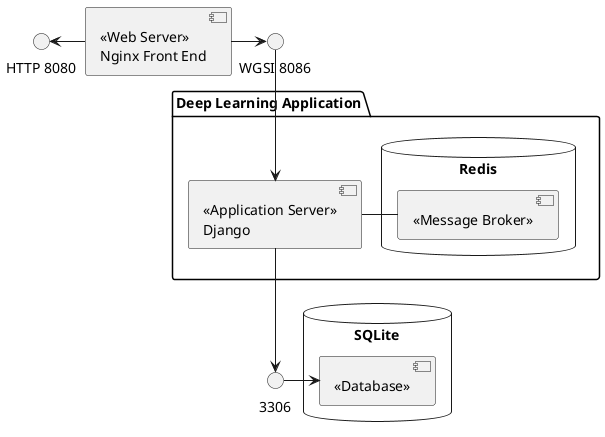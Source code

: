 @startuml

[<<Web Server>>\nNginx Front End] as Nginx

package "Deep Learning Application" {
    [<<Application Server>>\nDjango] as Django
    database "Redis" {
        [<<Message Broker>>] as MB
    }
}
database "SQLite" {
 [<<Database>>] as DB
}
interface "HTTP 8080" as HTTP
interface "WGSI 8086" as DjServer
interface "3306" as DBPort
Nginx -left-> HTTP
Nginx -right-> DjServer
DjServer -down-> Django
Django -down-> DBPort
Django -right- MB
DBPort -right-> DB

@enduml
